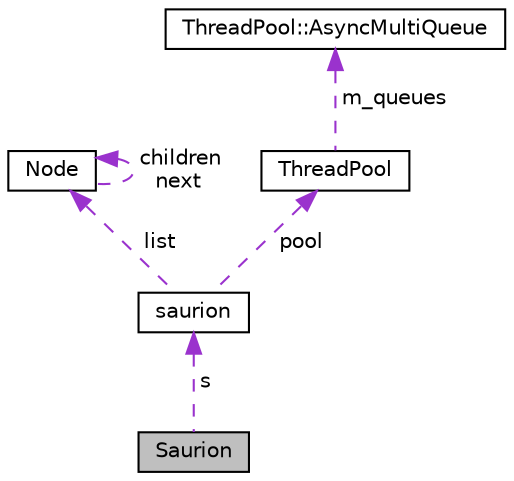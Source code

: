 digraph "Saurion"
{
 // LATEX_PDF_SIZE
  edge [fontname="Helvetica",fontsize="10",labelfontname="Helvetica",labelfontsize="10"];
  node [fontname="Helvetica",fontsize="10",shape=record];
  Node1 [label="Saurion",height=0.2,width=0.4,color="black", fillcolor="grey75", style="filled", fontcolor="black",tooltip=" "];
  Node2 -> Node1 [dir="back",color="darkorchid3",fontsize="10",style="dashed",label=" s" ,fontname="Helvetica"];
  Node2 [label="saurion",height=0.2,width=0.4,color="black", fillcolor="white", style="filled",URL="$df/d32/structsaurion.html",tooltip="Main structure for managing io_uring and socket events."];
  Node3 -> Node2 [dir="back",color="darkorchid3",fontsize="10",style="dashed",label=" list" ,fontname="Helvetica"];
  Node3 [label="Node",height=0.2,width=0.4,color="black", fillcolor="white", style="filled",URL="$d8/d49/structNode.html",tooltip=" "];
  Node3 -> Node3 [dir="back",color="darkorchid3",fontsize="10",style="dashed",label=" children\nnext" ,fontname="Helvetica"];
  Node4 -> Node2 [dir="back",color="darkorchid3",fontsize="10",style="dashed",label=" pool" ,fontname="Helvetica"];
  Node4 [label="ThreadPool",height=0.2,width=0.4,color="black", fillcolor="white", style="filled",URL="$dc/de7/classThreadPool.html",tooltip=" "];
  Node5 -> Node4 [dir="back",color="darkorchid3",fontsize="10",style="dashed",label=" m_queues" ,fontname="Helvetica"];
  Node5 [label="ThreadPool::AsyncMultiQueue",height=0.2,width=0.4,color="black", fillcolor="white", style="filled",URL="$d6/d2f/structThreadPool_1_1AsyncMultiQueue.html",tooltip=" "];
}
